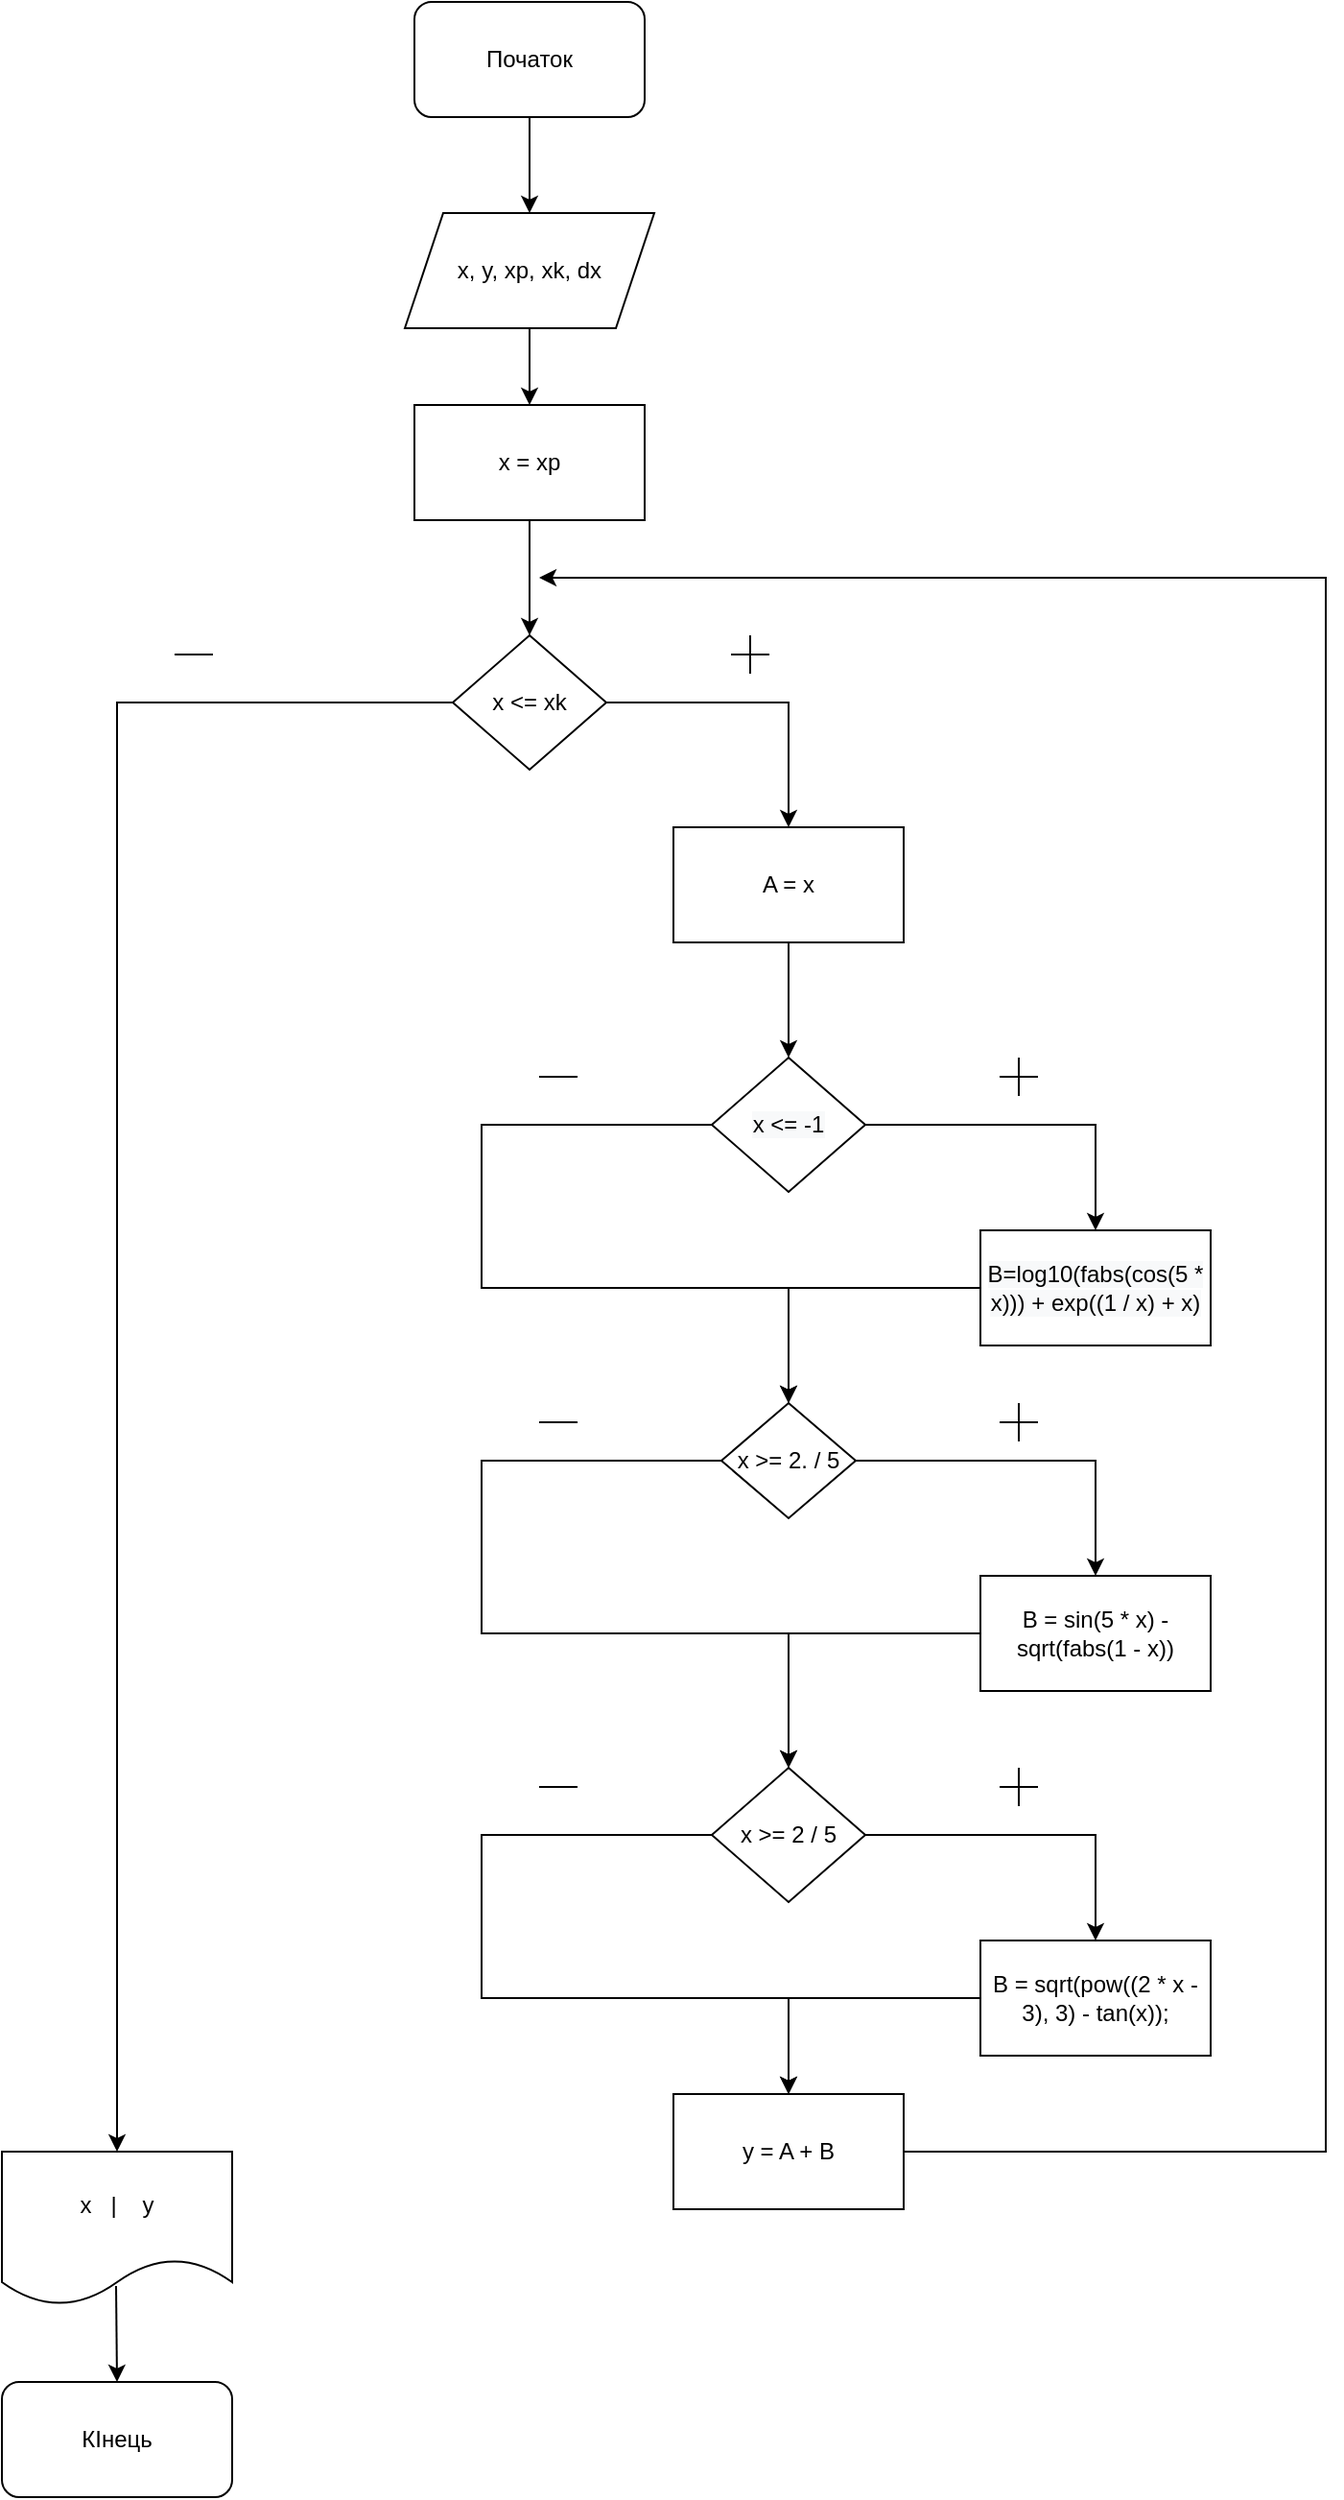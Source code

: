 <mxfile version="13.9.9" type="device"><diagram id="6aN7OWWR_yP-D-4a2Fq2" name="Page-1"><mxGraphModel dx="1038" dy="607" grid="1" gridSize="10" guides="1" tooltips="1" connect="1" arrows="1" fold="1" page="1" pageScale="1" pageWidth="850" pageHeight="1100" math="0" shadow="0"><root><mxCell id="0"/><mxCell id="1" parent="0"/><mxCell id="EBoiTo7V6nRuyhV_Ns6S-3" style="edgeStyle=orthogonalEdgeStyle;rounded=0;orthogonalLoop=1;jettySize=auto;html=1;exitX=0.5;exitY=1;exitDx=0;exitDy=0;entryX=0.5;entryY=0;entryDx=0;entryDy=0;" edge="1" parent="1" source="EBoiTo7V6nRuyhV_Ns6S-1" target="EBoiTo7V6nRuyhV_Ns6S-2"><mxGeometry relative="1" as="geometry"/></mxCell><mxCell id="EBoiTo7V6nRuyhV_Ns6S-1" value="Початок" style="rounded=1;whiteSpace=wrap;html=1;" vertex="1" parent="1"><mxGeometry x="365" width="120" height="60" as="geometry"/></mxCell><mxCell id="EBoiTo7V6nRuyhV_Ns6S-5" style="edgeStyle=orthogonalEdgeStyle;rounded=0;orthogonalLoop=1;jettySize=auto;html=1;exitX=0.5;exitY=1;exitDx=0;exitDy=0;entryX=0.5;entryY=0;entryDx=0;entryDy=0;" edge="1" parent="1" source="EBoiTo7V6nRuyhV_Ns6S-2" target="EBoiTo7V6nRuyhV_Ns6S-4"><mxGeometry relative="1" as="geometry"/></mxCell><mxCell id="EBoiTo7V6nRuyhV_Ns6S-2" value="x, y, xp, xk, dx" style="shape=parallelogram;perimeter=parallelogramPerimeter;whiteSpace=wrap;html=1;fixedSize=1;" vertex="1" parent="1"><mxGeometry x="360" y="110" width="130" height="60" as="geometry"/></mxCell><mxCell id="EBoiTo7V6nRuyhV_Ns6S-7" style="edgeStyle=orthogonalEdgeStyle;rounded=0;orthogonalLoop=1;jettySize=auto;html=1;exitX=0.5;exitY=1;exitDx=0;exitDy=0;entryX=0.5;entryY=0;entryDx=0;entryDy=0;" edge="1" parent="1" source="EBoiTo7V6nRuyhV_Ns6S-4" target="EBoiTo7V6nRuyhV_Ns6S-6"><mxGeometry relative="1" as="geometry"/></mxCell><mxCell id="EBoiTo7V6nRuyhV_Ns6S-4" value="x = xp" style="rounded=0;whiteSpace=wrap;html=1;" vertex="1" parent="1"><mxGeometry x="365" y="210" width="120" height="60" as="geometry"/></mxCell><mxCell id="EBoiTo7V6nRuyhV_Ns6S-8" style="edgeStyle=orthogonalEdgeStyle;rounded=0;orthogonalLoop=1;jettySize=auto;html=1;exitX=1;exitY=0.5;exitDx=0;exitDy=0;" edge="1" parent="1" source="EBoiTo7V6nRuyhV_Ns6S-6" target="EBoiTo7V6nRuyhV_Ns6S-9"><mxGeometry relative="1" as="geometry"><mxPoint x="560" y="440" as="targetPoint"/></mxGeometry></mxCell><mxCell id="EBoiTo7V6nRuyhV_Ns6S-50" style="edgeStyle=orthogonalEdgeStyle;rounded=0;orthogonalLoop=1;jettySize=auto;html=1;exitX=0;exitY=0.5;exitDx=0;exitDy=0;entryX=0.5;entryY=0;entryDx=0;entryDy=0;" edge="1" parent="1" source="EBoiTo7V6nRuyhV_Ns6S-6" target="EBoiTo7V6nRuyhV_Ns6S-52"><mxGeometry relative="1" as="geometry"><mxPoint x="210" y="1120" as="targetPoint"/><Array as="points"><mxPoint x="210" y="365"/><mxPoint x="210" y="1120"/></Array></mxGeometry></mxCell><mxCell id="EBoiTo7V6nRuyhV_Ns6S-6" value="x &lt;= xk" style="rhombus;whiteSpace=wrap;html=1;" vertex="1" parent="1"><mxGeometry x="385" y="330" width="80" height="70" as="geometry"/></mxCell><mxCell id="EBoiTo7V6nRuyhV_Ns6S-14" style="edgeStyle=orthogonalEdgeStyle;rounded=0;orthogonalLoop=1;jettySize=auto;html=1;exitX=0.5;exitY=1;exitDx=0;exitDy=0;entryX=0.5;entryY=0;entryDx=0;entryDy=0;" edge="1" parent="1" source="EBoiTo7V6nRuyhV_Ns6S-9" target="EBoiTo7V6nRuyhV_Ns6S-13"><mxGeometry relative="1" as="geometry"/></mxCell><mxCell id="EBoiTo7V6nRuyhV_Ns6S-9" value="A = x" style="rounded=0;whiteSpace=wrap;html=1;" vertex="1" parent="1"><mxGeometry x="500" y="430" width="120" height="60" as="geometry"/></mxCell><mxCell id="EBoiTo7V6nRuyhV_Ns6S-10" value="" style="endArrow=none;html=1;" edge="1" parent="1"><mxGeometry width="50" height="50" relative="1" as="geometry"><mxPoint x="530" y="340" as="sourcePoint"/><mxPoint x="550" y="340" as="targetPoint"/></mxGeometry></mxCell><mxCell id="EBoiTo7V6nRuyhV_Ns6S-11" value="" style="endArrow=none;html=1;" edge="1" parent="1"><mxGeometry width="50" height="50" relative="1" as="geometry"><mxPoint x="540" y="350" as="sourcePoint"/><mxPoint x="540" y="330" as="targetPoint"/></mxGeometry></mxCell><mxCell id="EBoiTo7V6nRuyhV_Ns6S-15" style="edgeStyle=orthogonalEdgeStyle;rounded=0;orthogonalLoop=1;jettySize=auto;html=1;exitX=1;exitY=0.5;exitDx=0;exitDy=0;entryX=0.5;entryY=0;entryDx=0;entryDy=0;" edge="1" parent="1" source="EBoiTo7V6nRuyhV_Ns6S-13" target="EBoiTo7V6nRuyhV_Ns6S-17"><mxGeometry relative="1" as="geometry"><mxPoint x="720" y="640" as="targetPoint"/></mxGeometry></mxCell><mxCell id="EBoiTo7V6nRuyhV_Ns6S-16" style="edgeStyle=orthogonalEdgeStyle;rounded=0;orthogonalLoop=1;jettySize=auto;html=1;exitX=0;exitY=0.5;exitDx=0;exitDy=0;entryX=0.5;entryY=0;entryDx=0;entryDy=0;" edge="1" parent="1" source="EBoiTo7V6nRuyhV_Ns6S-13" target="EBoiTo7V6nRuyhV_Ns6S-18"><mxGeometry relative="1" as="geometry"><mxPoint x="400" y="640" as="targetPoint"/><Array as="points"><mxPoint x="400" y="585"/><mxPoint x="400" y="670"/><mxPoint x="560" y="670"/></Array></mxGeometry></mxCell><mxCell id="EBoiTo7V6nRuyhV_Ns6S-13" value="&#10;&#10;&lt;span style=&quot;color: rgb(0, 0, 0); font-family: helvetica; font-size: 12px; font-style: normal; font-weight: 400; letter-spacing: normal; text-align: center; text-indent: 0px; text-transform: none; word-spacing: 0px; background-color: rgb(248, 249, 250); display: inline; float: none;&quot;&gt;x &amp;lt;= -1&lt;/span&gt;&#10;&#10;" style="rhombus;whiteSpace=wrap;html=1;" vertex="1" parent="1"><mxGeometry x="520" y="550" width="80" height="70" as="geometry"/></mxCell><mxCell id="EBoiTo7V6nRuyhV_Ns6S-19" value="" style="edgeStyle=orthogonalEdgeStyle;rounded=0;orthogonalLoop=1;jettySize=auto;html=1;" edge="1" parent="1" source="EBoiTo7V6nRuyhV_Ns6S-17" target="EBoiTo7V6nRuyhV_Ns6S-18"><mxGeometry relative="1" as="geometry"/></mxCell><mxCell id="EBoiTo7V6nRuyhV_Ns6S-17" value="&#10;&#10;&lt;span style=&quot;color: rgb(0, 0, 0); font-family: helvetica; font-size: 12px; font-style: normal; font-weight: 400; letter-spacing: normal; text-align: center; text-indent: 0px; text-transform: none; word-spacing: 0px; background-color: rgb(248, 249, 250); display: inline; float: none;&quot;&gt;B=log10(fabs(cos(5 * x))) + exp((1 / x) + x)&lt;/span&gt;&#10;&#10;" style="rounded=0;whiteSpace=wrap;html=1;" vertex="1" parent="1"><mxGeometry x="660" y="640" width="120" height="60" as="geometry"/></mxCell><mxCell id="EBoiTo7V6nRuyhV_Ns6S-18" value="x &gt;= 2. / 5" style="rhombus;whiteSpace=wrap;html=1;rounded=0;" vertex="1" parent="1"><mxGeometry x="525" y="730" width="70" height="60" as="geometry"/></mxCell><mxCell id="EBoiTo7V6nRuyhV_Ns6S-20" value="" style="endArrow=none;html=1;" edge="1" parent="1"><mxGeometry width="50" height="50" relative="1" as="geometry"><mxPoint x="670" y="560" as="sourcePoint"/><mxPoint x="690" y="560" as="targetPoint"/></mxGeometry></mxCell><mxCell id="EBoiTo7V6nRuyhV_Ns6S-21" value="" style="endArrow=none;html=1;" edge="1" parent="1"><mxGeometry width="50" height="50" relative="1" as="geometry"><mxPoint x="680" y="570" as="sourcePoint"/><mxPoint x="680" y="550" as="targetPoint"/></mxGeometry></mxCell><mxCell id="EBoiTo7V6nRuyhV_Ns6S-22" value="" style="endArrow=none;html=1;" edge="1" parent="1"><mxGeometry width="50" height="50" relative="1" as="geometry"><mxPoint x="430" y="560" as="sourcePoint"/><mxPoint x="450" y="560" as="targetPoint"/></mxGeometry></mxCell><mxCell id="EBoiTo7V6nRuyhV_Ns6S-23" style="edgeStyle=orthogonalEdgeStyle;rounded=0;orthogonalLoop=1;jettySize=auto;html=1;exitX=1;exitY=0.5;exitDx=0;exitDy=0;entryX=0.5;entryY=0;entryDx=0;entryDy=0;" edge="1" source="EBoiTo7V6nRuyhV_Ns6S-18" target="EBoiTo7V6nRuyhV_Ns6S-27" parent="1"><mxGeometry relative="1" as="geometry"><mxPoint x="720" y="820" as="targetPoint"/><mxPoint x="600" y="765" as="sourcePoint"/></mxGeometry></mxCell><mxCell id="EBoiTo7V6nRuyhV_Ns6S-24" style="edgeStyle=orthogonalEdgeStyle;rounded=0;orthogonalLoop=1;jettySize=auto;html=1;exitX=0;exitY=0.5;exitDx=0;exitDy=0;entryX=0.5;entryY=0;entryDx=0;entryDy=0;" edge="1" source="EBoiTo7V6nRuyhV_Ns6S-18" parent="1" target="EBoiTo7V6nRuyhV_Ns6S-41"><mxGeometry relative="1" as="geometry"><mxPoint x="560" y="870" as="targetPoint"/><mxPoint x="520" y="745" as="sourcePoint"/><Array as="points"><mxPoint x="400" y="760"/><mxPoint x="400" y="850"/><mxPoint x="560" y="850"/></Array></mxGeometry></mxCell><mxCell id="EBoiTo7V6nRuyhV_Ns6S-26" value="" style="edgeStyle=orthogonalEdgeStyle;rounded=0;orthogonalLoop=1;jettySize=auto;html=1;entryX=0.5;entryY=0;entryDx=0;entryDy=0;" edge="1" source="EBoiTo7V6nRuyhV_Ns6S-27" parent="1" target="EBoiTo7V6nRuyhV_Ns6S-41"><mxGeometry relative="1" as="geometry"><mxPoint x="560" y="870" as="targetPoint"/></mxGeometry></mxCell><mxCell id="EBoiTo7V6nRuyhV_Ns6S-27" value="B = sin(5 * x) - sqrt(fabs(1 - x))" style="rounded=0;whiteSpace=wrap;html=1;" vertex="1" parent="1"><mxGeometry x="660" y="820" width="120" height="60" as="geometry"/></mxCell><mxCell id="EBoiTo7V6nRuyhV_Ns6S-28" value="" style="endArrow=none;html=1;" edge="1" parent="1"><mxGeometry width="50" height="50" relative="1" as="geometry"><mxPoint x="670" y="740" as="sourcePoint"/><mxPoint x="690" y="740" as="targetPoint"/></mxGeometry></mxCell><mxCell id="EBoiTo7V6nRuyhV_Ns6S-29" value="" style="endArrow=none;html=1;" edge="1" parent="1"><mxGeometry width="50" height="50" relative="1" as="geometry"><mxPoint x="680" y="750" as="sourcePoint"/><mxPoint x="680" y="730" as="targetPoint"/></mxGeometry></mxCell><mxCell id="EBoiTo7V6nRuyhV_Ns6S-30" value="" style="endArrow=none;html=1;" edge="1" parent="1"><mxGeometry width="50" height="50" relative="1" as="geometry"><mxPoint x="430" y="740" as="sourcePoint"/><mxPoint x="450" y="740" as="targetPoint"/></mxGeometry></mxCell><mxCell id="EBoiTo7V6nRuyhV_Ns6S-39" style="edgeStyle=orthogonalEdgeStyle;rounded=0;orthogonalLoop=1;jettySize=auto;html=1;exitX=1;exitY=0.5;exitDx=0;exitDy=0;entryX=0.5;entryY=0;entryDx=0;entryDy=0;" edge="1" source="EBoiTo7V6nRuyhV_Ns6S-41" target="EBoiTo7V6nRuyhV_Ns6S-43" parent="1"><mxGeometry relative="1" as="geometry"><mxPoint x="720" y="1010" as="targetPoint"/></mxGeometry></mxCell><mxCell id="EBoiTo7V6nRuyhV_Ns6S-40" style="edgeStyle=orthogonalEdgeStyle;rounded=0;orthogonalLoop=1;jettySize=auto;html=1;exitX=0;exitY=0.5;exitDx=0;exitDy=0;entryX=0.5;entryY=0;entryDx=0;entryDy=0;" edge="1" source="EBoiTo7V6nRuyhV_Ns6S-41" parent="1" target="EBoiTo7V6nRuyhV_Ns6S-48"><mxGeometry relative="1" as="geometry"><mxPoint x="560" y="1090" as="targetPoint"/><Array as="points"><mxPoint x="400" y="955"/><mxPoint x="400" y="1040"/><mxPoint x="560" y="1040"/></Array></mxGeometry></mxCell><mxCell id="EBoiTo7V6nRuyhV_Ns6S-41" value="x &amp;gt;= 2 / 5" style="rhombus;whiteSpace=wrap;html=1;" vertex="1" parent="1"><mxGeometry x="520" y="920" width="80" height="70" as="geometry"/></mxCell><mxCell id="EBoiTo7V6nRuyhV_Ns6S-42" value="" style="edgeStyle=orthogonalEdgeStyle;rounded=0;orthogonalLoop=1;jettySize=auto;html=1;entryX=0.5;entryY=0;entryDx=0;entryDy=0;" edge="1" source="EBoiTo7V6nRuyhV_Ns6S-43" parent="1" target="EBoiTo7V6nRuyhV_Ns6S-48"><mxGeometry relative="1" as="geometry"><mxPoint x="560" y="1090" as="targetPoint"/></mxGeometry></mxCell><mxCell id="EBoiTo7V6nRuyhV_Ns6S-43" value="B = sqrt(pow((2 * x - 3), 3) - tan(x));" style="rounded=0;whiteSpace=wrap;html=1;" vertex="1" parent="1"><mxGeometry x="660" y="1010" width="120" height="60" as="geometry"/></mxCell><mxCell id="EBoiTo7V6nRuyhV_Ns6S-44" value="" style="endArrow=none;html=1;" edge="1" parent="1"><mxGeometry width="50" height="50" relative="1" as="geometry"><mxPoint x="670" y="930" as="sourcePoint"/><mxPoint x="690" y="930" as="targetPoint"/></mxGeometry></mxCell><mxCell id="EBoiTo7V6nRuyhV_Ns6S-45" value="" style="endArrow=none;html=1;" edge="1" parent="1"><mxGeometry width="50" height="50" relative="1" as="geometry"><mxPoint x="680" y="940" as="sourcePoint"/><mxPoint x="680" y="920" as="targetPoint"/></mxGeometry></mxCell><mxCell id="EBoiTo7V6nRuyhV_Ns6S-46" value="" style="endArrow=none;html=1;" edge="1" parent="1"><mxGeometry width="50" height="50" relative="1" as="geometry"><mxPoint x="430" y="930" as="sourcePoint"/><mxPoint x="450" y="930" as="targetPoint"/></mxGeometry></mxCell><mxCell id="EBoiTo7V6nRuyhV_Ns6S-49" style="edgeStyle=orthogonalEdgeStyle;rounded=0;orthogonalLoop=1;jettySize=auto;html=1;exitX=1;exitY=0.5;exitDx=0;exitDy=0;" edge="1" parent="1" source="EBoiTo7V6nRuyhV_Ns6S-48"><mxGeometry relative="1" as="geometry"><mxPoint x="430" y="300" as="targetPoint"/><Array as="points"><mxPoint x="840" y="1120"/><mxPoint x="840" y="300"/></Array></mxGeometry></mxCell><mxCell id="EBoiTo7V6nRuyhV_Ns6S-48" value="y = A + B" style="rounded=0;whiteSpace=wrap;html=1;" vertex="1" parent="1"><mxGeometry x="500" y="1090" width="120" height="60" as="geometry"/></mxCell><mxCell id="EBoiTo7V6nRuyhV_Ns6S-51" value="" style="endArrow=none;html=1;" edge="1" parent="1"><mxGeometry width="50" height="50" relative="1" as="geometry"><mxPoint x="240" y="340" as="sourcePoint"/><mxPoint x="260" y="340" as="targetPoint"/></mxGeometry></mxCell><mxCell id="EBoiTo7V6nRuyhV_Ns6S-52" value="x&amp;nbsp; &amp;nbsp;|&amp;nbsp; &amp;nbsp; y" style="shape=document;whiteSpace=wrap;html=1;boundedLbl=1;" vertex="1" parent="1"><mxGeometry x="150" y="1120" width="120" height="80" as="geometry"/></mxCell><mxCell id="EBoiTo7V6nRuyhV_Ns6S-53" value="" style="endArrow=classic;html=1;entryX=0.5;entryY=0;entryDx=0;entryDy=0;" edge="1" parent="1" target="EBoiTo7V6nRuyhV_Ns6S-54"><mxGeometry width="50" height="50" relative="1" as="geometry"><mxPoint x="209.5" y="1190" as="sourcePoint"/><mxPoint x="209.5" y="1240" as="targetPoint"/></mxGeometry></mxCell><mxCell id="EBoiTo7V6nRuyhV_Ns6S-54" value="КІнець" style="rounded=1;whiteSpace=wrap;html=1;" vertex="1" parent="1"><mxGeometry x="150" y="1240" width="120" height="60" as="geometry"/></mxCell></root></mxGraphModel></diagram></mxfile>